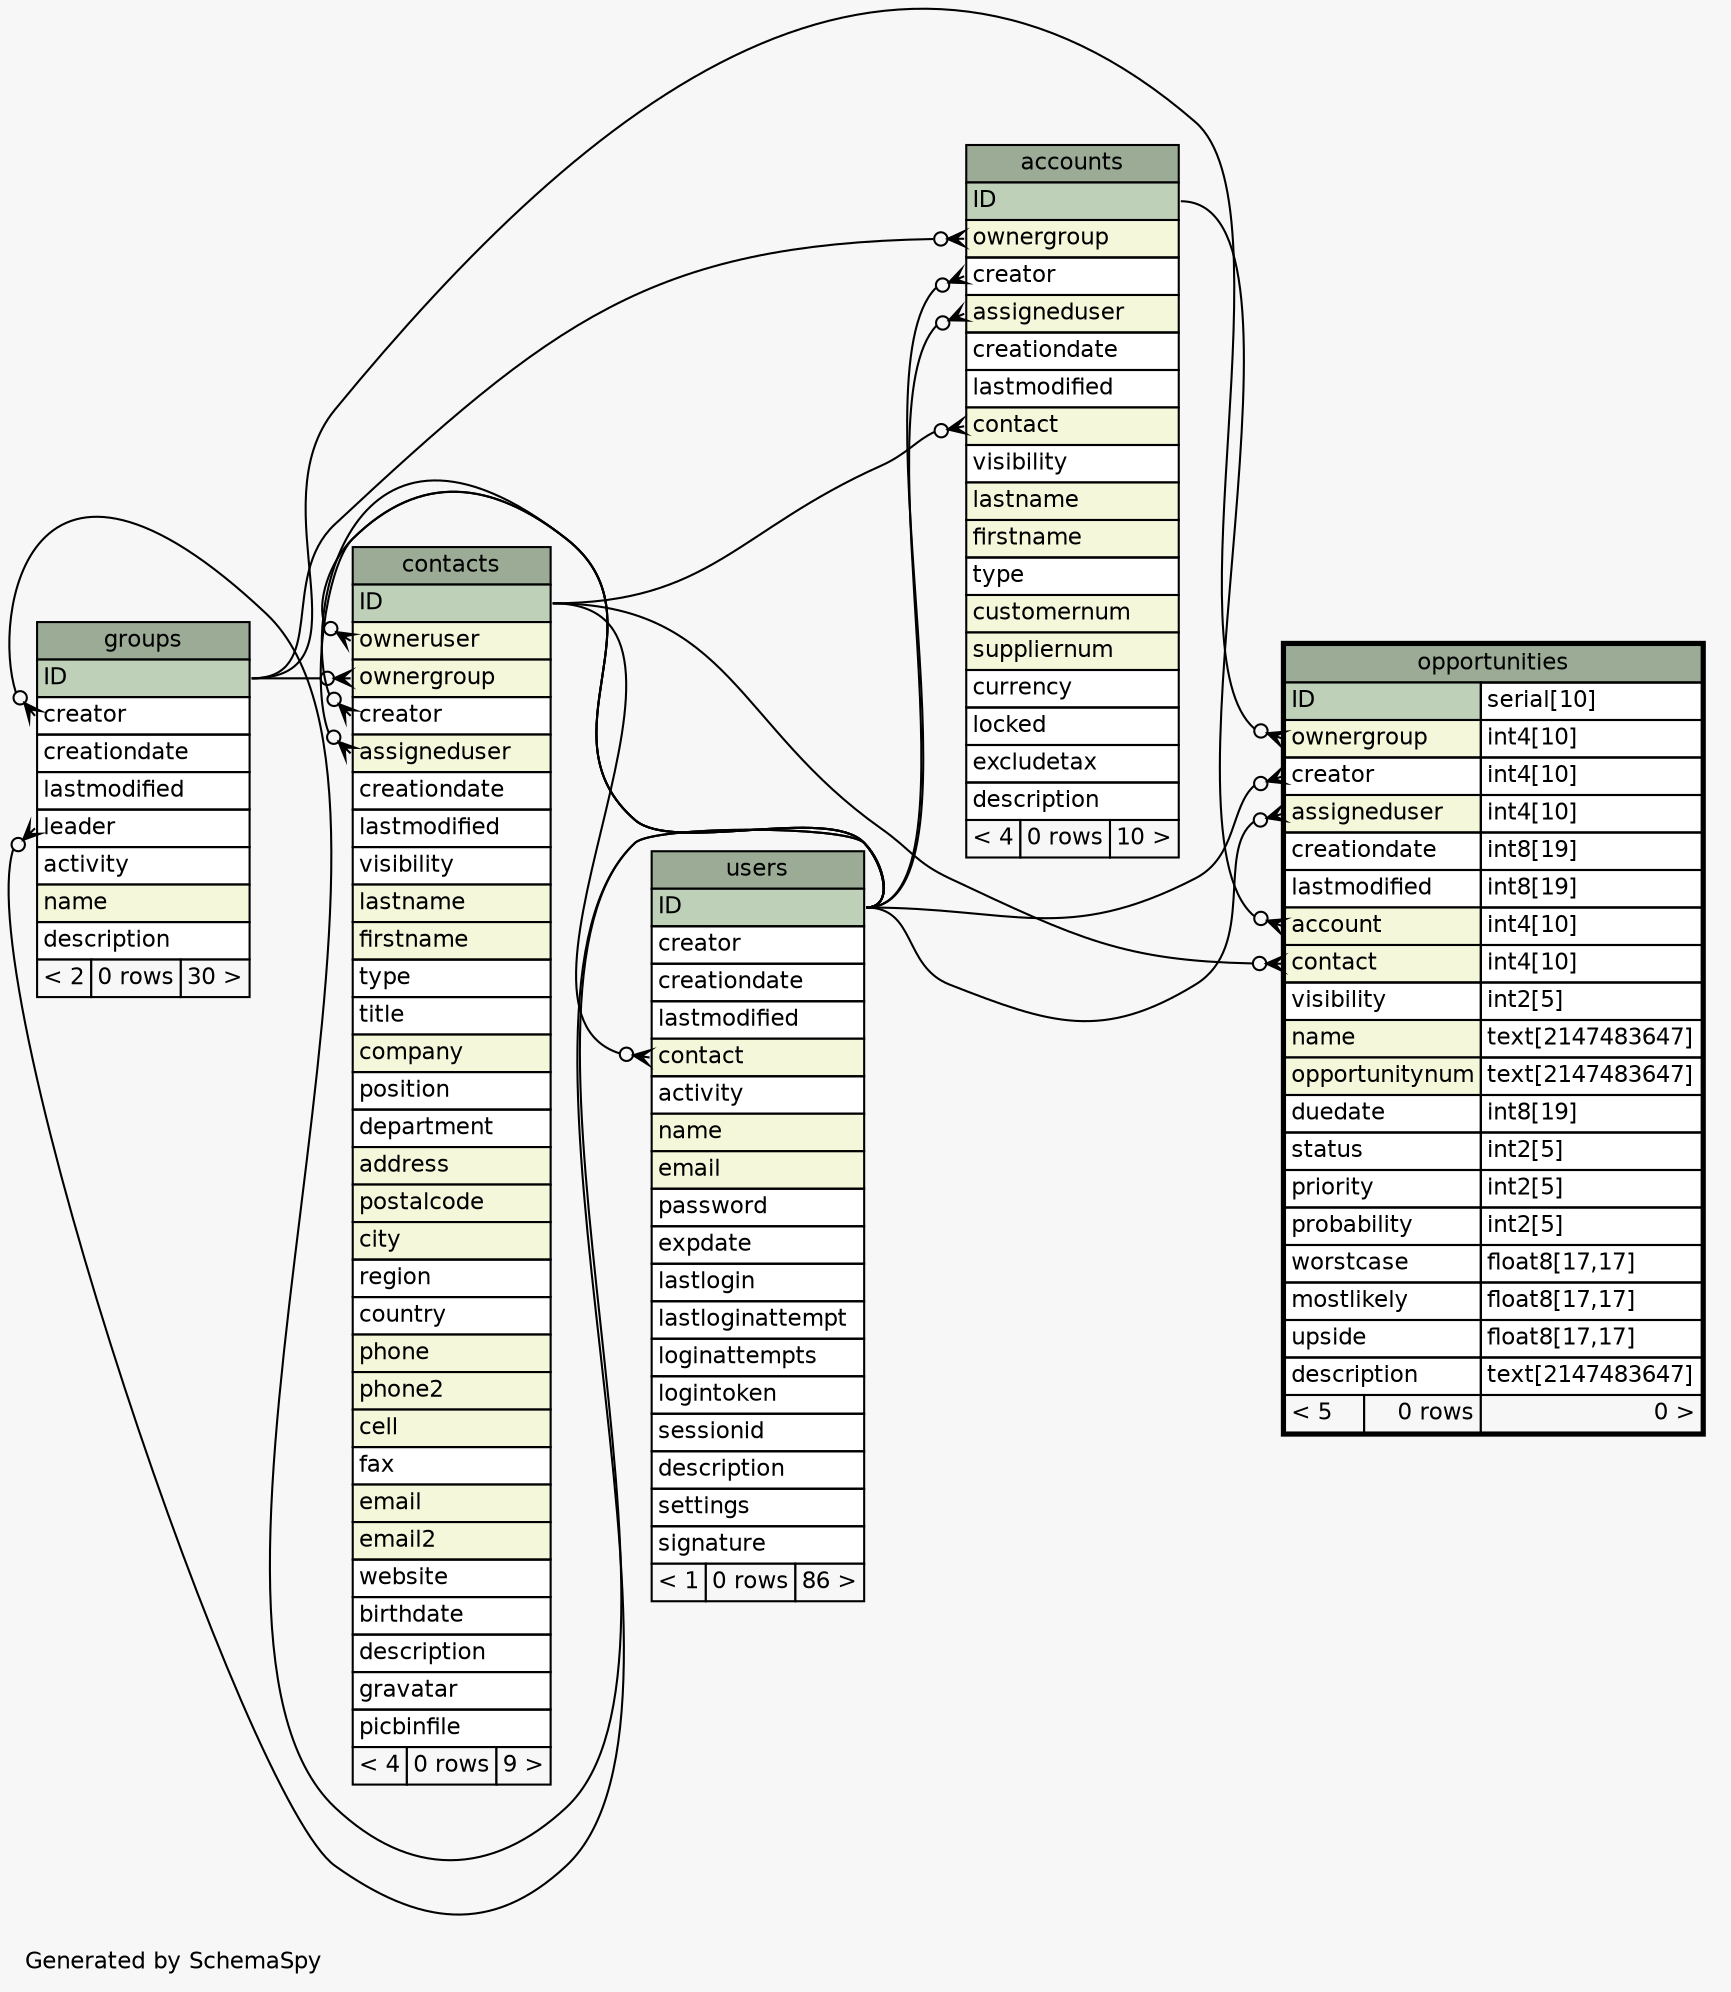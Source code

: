 // dot 2.38.0 on Mac OS X 10.11.2
// SchemaSpy rev 590
digraph "oneDegreeRelationshipsDiagram" {
  graph [
    rankdir="RL"
    bgcolor="#f7f7f7"
    label="\nGenerated by SchemaSpy"
    labeljust="l"
    nodesep="0.18"
    ranksep="0.46"
    fontname="Helvetica"
    fontsize="11"
  ];
  node [
    fontname="Helvetica"
    fontsize="11"
    shape="plaintext"
  ];
  edge [
    arrowsize="0.8"
  ];
  "accounts":"assigneduser":w -> "users":"ID":e [arrowhead=none dir=back arrowtail=crowodot];
  "accounts":"contact":w -> "contacts":"ID":e [arrowhead=none dir=back arrowtail=crowodot];
  "accounts":"creator":w -> "users":"ID":e [arrowhead=none dir=back arrowtail=crowodot];
  "accounts":"ownergroup":w -> "groups":"ID":e [arrowhead=none dir=back arrowtail=crowodot];
  "contacts":"assigneduser":w -> "users":"ID":e [arrowhead=none dir=back arrowtail=crowodot];
  "contacts":"creator":w -> "users":"ID":e [arrowhead=none dir=back arrowtail=crowodot];
  "contacts":"ownergroup":w -> "groups":"ID":e [arrowhead=none dir=back arrowtail=crowodot];
  "contacts":"owneruser":w -> "users":"ID":e [arrowhead=none dir=back arrowtail=crowodot];
  "groups":"creator":w -> "users":"ID":e [arrowhead=none dir=back arrowtail=crowodot];
  "groups":"leader":w -> "users":"ID":e [arrowhead=none dir=back arrowtail=crowodot];
  "opportunities":"account":w -> "accounts":"ID":e [arrowhead=none dir=back arrowtail=crowodot];
  "opportunities":"assigneduser":w -> "users":"ID":e [arrowhead=none dir=back arrowtail=crowodot];
  "opportunities":"contact":w -> "contacts":"ID":e [arrowhead=none dir=back arrowtail=crowodot];
  "opportunities":"creator":w -> "users":"ID":e [arrowhead=none dir=back arrowtail=crowodot];
  "opportunities":"ownergroup":w -> "groups":"ID":e [arrowhead=none dir=back arrowtail=crowodot];
  "users":"contact":w -> "contacts":"ID":e [arrowhead=none dir=back arrowtail=crowodot];
  "accounts" [
    label=<
    <TABLE BORDER="0" CELLBORDER="1" CELLSPACING="0" BGCOLOR="#ffffff">
      <TR><TD COLSPAN="3" BGCOLOR="#9bab96" ALIGN="CENTER">accounts</TD></TR>
      <TR><TD PORT="ID" COLSPAN="3" BGCOLOR="#bed1b8" ALIGN="LEFT">ID</TD></TR>
      <TR><TD PORT="ownergroup" COLSPAN="3" BGCOLOR="#f4f7da" ALIGN="LEFT">ownergroup</TD></TR>
      <TR><TD PORT="creator" COLSPAN="3" ALIGN="LEFT">creator</TD></TR>
      <TR><TD PORT="assigneduser" COLSPAN="3" BGCOLOR="#f4f7da" ALIGN="LEFT">assigneduser</TD></TR>
      <TR><TD PORT="creationdate" COLSPAN="3" ALIGN="LEFT">creationdate</TD></TR>
      <TR><TD PORT="lastmodified" COLSPAN="3" ALIGN="LEFT">lastmodified</TD></TR>
      <TR><TD PORT="contact" COLSPAN="3" BGCOLOR="#f4f7da" ALIGN="LEFT">contact</TD></TR>
      <TR><TD PORT="visibility" COLSPAN="3" ALIGN="LEFT">visibility</TD></TR>
      <TR><TD PORT="lastname" COLSPAN="3" BGCOLOR="#f4f7da" ALIGN="LEFT">lastname</TD></TR>
      <TR><TD PORT="firstname" COLSPAN="3" BGCOLOR="#f4f7da" ALIGN="LEFT">firstname</TD></TR>
      <TR><TD PORT="type" COLSPAN="3" ALIGN="LEFT">type</TD></TR>
      <TR><TD PORT="customernum" COLSPAN="3" BGCOLOR="#f4f7da" ALIGN="LEFT">customernum</TD></TR>
      <TR><TD PORT="suppliernum" COLSPAN="3" BGCOLOR="#f4f7da" ALIGN="LEFT">suppliernum</TD></TR>
      <TR><TD PORT="currency" COLSPAN="3" ALIGN="LEFT">currency</TD></TR>
      <TR><TD PORT="locked" COLSPAN="3" ALIGN="LEFT">locked</TD></TR>
      <TR><TD PORT="excludetax" COLSPAN="3" ALIGN="LEFT">excludetax</TD></TR>
      <TR><TD PORT="description" COLSPAN="3" ALIGN="LEFT">description</TD></TR>
      <TR><TD ALIGN="LEFT" BGCOLOR="#f7f7f7">&lt; 4</TD><TD ALIGN="RIGHT" BGCOLOR="#f7f7f7">0 rows</TD><TD ALIGN="RIGHT" BGCOLOR="#f7f7f7">10 &gt;</TD></TR>
    </TABLE>>
    URL="accounts.html"
    tooltip="accounts"
  ];
  "contacts" [
    label=<
    <TABLE BORDER="0" CELLBORDER="1" CELLSPACING="0" BGCOLOR="#ffffff">
      <TR><TD COLSPAN="3" BGCOLOR="#9bab96" ALIGN="CENTER">contacts</TD></TR>
      <TR><TD PORT="ID" COLSPAN="3" BGCOLOR="#bed1b8" ALIGN="LEFT">ID</TD></TR>
      <TR><TD PORT="owneruser" COLSPAN="3" BGCOLOR="#f4f7da" ALIGN="LEFT">owneruser</TD></TR>
      <TR><TD PORT="ownergroup" COLSPAN="3" BGCOLOR="#f4f7da" ALIGN="LEFT">ownergroup</TD></TR>
      <TR><TD PORT="creator" COLSPAN="3" ALIGN="LEFT">creator</TD></TR>
      <TR><TD PORT="assigneduser" COLSPAN="3" BGCOLOR="#f4f7da" ALIGN="LEFT">assigneduser</TD></TR>
      <TR><TD PORT="creationdate" COLSPAN="3" ALIGN="LEFT">creationdate</TD></TR>
      <TR><TD PORT="lastmodified" COLSPAN="3" ALIGN="LEFT">lastmodified</TD></TR>
      <TR><TD PORT="visibility" COLSPAN="3" ALIGN="LEFT">visibility</TD></TR>
      <TR><TD PORT="lastname" COLSPAN="3" BGCOLOR="#f4f7da" ALIGN="LEFT">lastname</TD></TR>
      <TR><TD PORT="firstname" COLSPAN="3" BGCOLOR="#f4f7da" ALIGN="LEFT">firstname</TD></TR>
      <TR><TD PORT="type" COLSPAN="3" ALIGN="LEFT">type</TD></TR>
      <TR><TD PORT="title" COLSPAN="3" ALIGN="LEFT">title</TD></TR>
      <TR><TD PORT="company" COLSPAN="3" BGCOLOR="#f4f7da" ALIGN="LEFT">company</TD></TR>
      <TR><TD PORT="position" COLSPAN="3" ALIGN="LEFT">position</TD></TR>
      <TR><TD PORT="department" COLSPAN="3" ALIGN="LEFT">department</TD></TR>
      <TR><TD PORT="address" COLSPAN="3" BGCOLOR="#f4f7da" ALIGN="LEFT">address</TD></TR>
      <TR><TD PORT="postalcode" COLSPAN="3" BGCOLOR="#f4f7da" ALIGN="LEFT">postalcode</TD></TR>
      <TR><TD PORT="city" COLSPAN="3" BGCOLOR="#f4f7da" ALIGN="LEFT">city</TD></TR>
      <TR><TD PORT="region" COLSPAN="3" ALIGN="LEFT">region</TD></TR>
      <TR><TD PORT="country" COLSPAN="3" ALIGN="LEFT">country</TD></TR>
      <TR><TD PORT="phone" COLSPAN="3" BGCOLOR="#f4f7da" ALIGN="LEFT">phone</TD></TR>
      <TR><TD PORT="phone2" COLSPAN="3" BGCOLOR="#f4f7da" ALIGN="LEFT">phone2</TD></TR>
      <TR><TD PORT="cell" COLSPAN="3" BGCOLOR="#f4f7da" ALIGN="LEFT">cell</TD></TR>
      <TR><TD PORT="fax" COLSPAN="3" ALIGN="LEFT">fax</TD></TR>
      <TR><TD PORT="email" COLSPAN="3" BGCOLOR="#f4f7da" ALIGN="LEFT">email</TD></TR>
      <TR><TD PORT="email2" COLSPAN="3" BGCOLOR="#f4f7da" ALIGN="LEFT">email2</TD></TR>
      <TR><TD PORT="website" COLSPAN="3" ALIGN="LEFT">website</TD></TR>
      <TR><TD PORT="birthdate" COLSPAN="3" ALIGN="LEFT">birthdate</TD></TR>
      <TR><TD PORT="description" COLSPAN="3" ALIGN="LEFT">description</TD></TR>
      <TR><TD PORT="gravatar" COLSPAN="3" ALIGN="LEFT">gravatar</TD></TR>
      <TR><TD PORT="picbinfile" COLSPAN="3" ALIGN="LEFT">picbinfile</TD></TR>
      <TR><TD ALIGN="LEFT" BGCOLOR="#f7f7f7">&lt; 4</TD><TD ALIGN="RIGHT" BGCOLOR="#f7f7f7">0 rows</TD><TD ALIGN="RIGHT" BGCOLOR="#f7f7f7">9 &gt;</TD></TR>
    </TABLE>>
    URL="contacts.html"
    tooltip="contacts"
  ];
  "groups" [
    label=<
    <TABLE BORDER="0" CELLBORDER="1" CELLSPACING="0" BGCOLOR="#ffffff">
      <TR><TD COLSPAN="3" BGCOLOR="#9bab96" ALIGN="CENTER">groups</TD></TR>
      <TR><TD PORT="ID" COLSPAN="3" BGCOLOR="#bed1b8" ALIGN="LEFT">ID</TD></TR>
      <TR><TD PORT="creator" COLSPAN="3" ALIGN="LEFT">creator</TD></TR>
      <TR><TD PORT="creationdate" COLSPAN="3" ALIGN="LEFT">creationdate</TD></TR>
      <TR><TD PORT="lastmodified" COLSPAN="3" ALIGN="LEFT">lastmodified</TD></TR>
      <TR><TD PORT="leader" COLSPAN="3" ALIGN="LEFT">leader</TD></TR>
      <TR><TD PORT="activity" COLSPAN="3" ALIGN="LEFT">activity</TD></TR>
      <TR><TD PORT="name" COLSPAN="3" BGCOLOR="#f4f7da" ALIGN="LEFT">name</TD></TR>
      <TR><TD PORT="description" COLSPAN="3" ALIGN="LEFT">description</TD></TR>
      <TR><TD ALIGN="LEFT" BGCOLOR="#f7f7f7">&lt; 2</TD><TD ALIGN="RIGHT" BGCOLOR="#f7f7f7">0 rows</TD><TD ALIGN="RIGHT" BGCOLOR="#f7f7f7">30 &gt;</TD></TR>
    </TABLE>>
    URL="groups.html"
    tooltip="groups"
  ];
  "opportunities" [
    label=<
    <TABLE BORDER="2" CELLBORDER="1" CELLSPACING="0" BGCOLOR="#ffffff">
      <TR><TD COLSPAN="3" BGCOLOR="#9bab96" ALIGN="CENTER">opportunities</TD></TR>
      <TR><TD PORT="ID" COLSPAN="2" BGCOLOR="#bed1b8" ALIGN="LEFT">ID</TD><TD PORT="ID.type" ALIGN="LEFT">serial[10]</TD></TR>
      <TR><TD PORT="ownergroup" COLSPAN="2" BGCOLOR="#f4f7da" ALIGN="LEFT">ownergroup</TD><TD PORT="ownergroup.type" ALIGN="LEFT">int4[10]</TD></TR>
      <TR><TD PORT="creator" COLSPAN="2" ALIGN="LEFT">creator</TD><TD PORT="creator.type" ALIGN="LEFT">int4[10]</TD></TR>
      <TR><TD PORT="assigneduser" COLSPAN="2" BGCOLOR="#f4f7da" ALIGN="LEFT">assigneduser</TD><TD PORT="assigneduser.type" ALIGN="LEFT">int4[10]</TD></TR>
      <TR><TD PORT="creationdate" COLSPAN="2" ALIGN="LEFT">creationdate</TD><TD PORT="creationdate.type" ALIGN="LEFT">int8[19]</TD></TR>
      <TR><TD PORT="lastmodified" COLSPAN="2" ALIGN="LEFT">lastmodified</TD><TD PORT="lastmodified.type" ALIGN="LEFT">int8[19]</TD></TR>
      <TR><TD PORT="account" COLSPAN="2" BGCOLOR="#f4f7da" ALIGN="LEFT">account</TD><TD PORT="account.type" ALIGN="LEFT">int4[10]</TD></TR>
      <TR><TD PORT="contact" COLSPAN="2" BGCOLOR="#f4f7da" ALIGN="LEFT">contact</TD><TD PORT="contact.type" ALIGN="LEFT">int4[10]</TD></TR>
      <TR><TD PORT="visibility" COLSPAN="2" ALIGN="LEFT">visibility</TD><TD PORT="visibility.type" ALIGN="LEFT">int2[5]</TD></TR>
      <TR><TD PORT="name" COLSPAN="2" BGCOLOR="#f4f7da" ALIGN="LEFT">name</TD><TD PORT="name.type" ALIGN="LEFT">text[2147483647]</TD></TR>
      <TR><TD PORT="opportunitynum" COLSPAN="2" BGCOLOR="#f4f7da" ALIGN="LEFT">opportunitynum</TD><TD PORT="opportunitynum.type" ALIGN="LEFT">text[2147483647]</TD></TR>
      <TR><TD PORT="duedate" COLSPAN="2" ALIGN="LEFT">duedate</TD><TD PORT="duedate.type" ALIGN="LEFT">int8[19]</TD></TR>
      <TR><TD PORT="status" COLSPAN="2" ALIGN="LEFT">status</TD><TD PORT="status.type" ALIGN="LEFT">int2[5]</TD></TR>
      <TR><TD PORT="priority" COLSPAN="2" ALIGN="LEFT">priority</TD><TD PORT="priority.type" ALIGN="LEFT">int2[5]</TD></TR>
      <TR><TD PORT="probability" COLSPAN="2" ALIGN="LEFT">probability</TD><TD PORT="probability.type" ALIGN="LEFT">int2[5]</TD></TR>
      <TR><TD PORT="worstcase" COLSPAN="2" ALIGN="LEFT">worstcase</TD><TD PORT="worstcase.type" ALIGN="LEFT">float8[17,17]</TD></TR>
      <TR><TD PORT="mostlikely" COLSPAN="2" ALIGN="LEFT">mostlikely</TD><TD PORT="mostlikely.type" ALIGN="LEFT">float8[17,17]</TD></TR>
      <TR><TD PORT="upside" COLSPAN="2" ALIGN="LEFT">upside</TD><TD PORT="upside.type" ALIGN="LEFT">float8[17,17]</TD></TR>
      <TR><TD PORT="description" COLSPAN="2" ALIGN="LEFT">description</TD><TD PORT="description.type" ALIGN="LEFT">text[2147483647]</TD></TR>
      <TR><TD ALIGN="LEFT" BGCOLOR="#f7f7f7">&lt; 5</TD><TD ALIGN="RIGHT" BGCOLOR="#f7f7f7">0 rows</TD><TD ALIGN="RIGHT" BGCOLOR="#f7f7f7">0 &gt;</TD></TR>
    </TABLE>>
    URL="opportunities.html"
    tooltip="opportunities"
  ];
  "users" [
    label=<
    <TABLE BORDER="0" CELLBORDER="1" CELLSPACING="0" BGCOLOR="#ffffff">
      <TR><TD COLSPAN="3" BGCOLOR="#9bab96" ALIGN="CENTER">users</TD></TR>
      <TR><TD PORT="ID" COLSPAN="3" BGCOLOR="#bed1b8" ALIGN="LEFT">ID</TD></TR>
      <TR><TD PORT="creator" COLSPAN="3" ALIGN="LEFT">creator</TD></TR>
      <TR><TD PORT="creationdate" COLSPAN="3" ALIGN="LEFT">creationdate</TD></TR>
      <TR><TD PORT="lastmodified" COLSPAN="3" ALIGN="LEFT">lastmodified</TD></TR>
      <TR><TD PORT="contact" COLSPAN="3" BGCOLOR="#f4f7da" ALIGN="LEFT">contact</TD></TR>
      <TR><TD PORT="activity" COLSPAN="3" ALIGN="LEFT">activity</TD></TR>
      <TR><TD PORT="name" COLSPAN="3" BGCOLOR="#f4f7da" ALIGN="LEFT">name</TD></TR>
      <TR><TD PORT="email" COLSPAN="3" BGCOLOR="#f4f7da" ALIGN="LEFT">email</TD></TR>
      <TR><TD PORT="password" COLSPAN="3" ALIGN="LEFT">password</TD></TR>
      <TR><TD PORT="expdate" COLSPAN="3" ALIGN="LEFT">expdate</TD></TR>
      <TR><TD PORT="lastlogin" COLSPAN="3" ALIGN="LEFT">lastlogin</TD></TR>
      <TR><TD PORT="lastloginattempt" COLSPAN="3" ALIGN="LEFT">lastloginattempt</TD></TR>
      <TR><TD PORT="loginattempts" COLSPAN="3" ALIGN="LEFT">loginattempts</TD></TR>
      <TR><TD PORT="logintoken" COLSPAN="3" ALIGN="LEFT">logintoken</TD></TR>
      <TR><TD PORT="sessionid" COLSPAN="3" ALIGN="LEFT">sessionid</TD></TR>
      <TR><TD PORT="description" COLSPAN="3" ALIGN="LEFT">description</TD></TR>
      <TR><TD PORT="settings" COLSPAN="3" ALIGN="LEFT">settings</TD></TR>
      <TR><TD PORT="signature" COLSPAN="3" ALIGN="LEFT">signature</TD></TR>
      <TR><TD ALIGN="LEFT" BGCOLOR="#f7f7f7">&lt; 1</TD><TD ALIGN="RIGHT" BGCOLOR="#f7f7f7">0 rows</TD><TD ALIGN="RIGHT" BGCOLOR="#f7f7f7">86 &gt;</TD></TR>
    </TABLE>>
    URL="users.html"
    tooltip="users"
  ];
}
